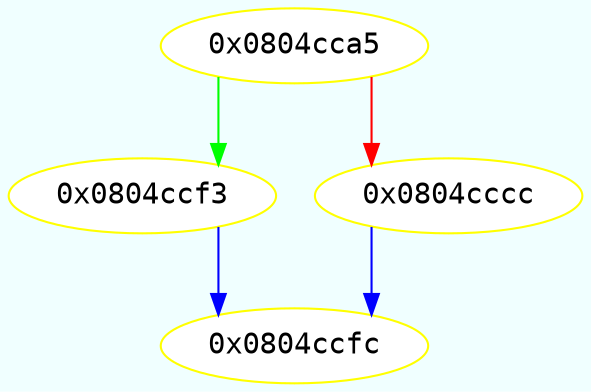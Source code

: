 digraph code {
	graph [bgcolor=azure fontsize=8 fontname="Courier" splines="ortho"];
	node [fillcolor=gray style=filled];
	edge [arrowhead="normal"];
	"0x0804cca5" -> "0x0804ccf3" [color="green"];
	"0x0804cca5" -> "0x0804cccc" [color="red"];
	"0x0804cca5" [URL="sym.te_interp/0x0804cca5", fillcolor="white",color="yellow", fontname="Courier",label="0x0804cca5"]
	"0x0804cccc" -> "0x0804ccfc" [color="blue"];
	"0x0804cccc" [URL="sym.te_interp/0x0804cccc", fillcolor="white",color="yellow", fontname="Courier",label="0x0804cccc"]
	"0x0804ccf3" -> "0x0804ccfc" [color="blue"];
	"0x0804ccf3" [URL="sym.te_interp/0x0804ccf3", fillcolor="white",color="yellow", fontname="Courier",label="0x0804ccf3"]
	"0x0804ccfc" [URL="sym.te_interp/0x0804ccfc", fillcolor="white",color="yellow", fontname="Courier",label="0x0804ccfc"]
}
